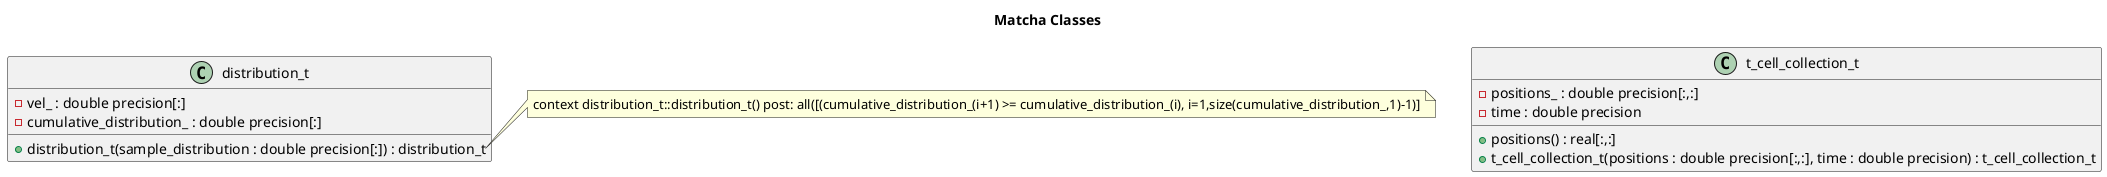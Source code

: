@startuml

Title "Matcha Classes"

class t_cell_collection_t{
  - positions_ : double precision[:,:]
  - time : double precision
  + positions() : real[:,:]
  + t_cell_collection_t(positions : double precision[:,:], time : double precision) : t_cell_collection_t
}

class distribution_t{
  - vel_ : double precision[:]
  - cumulative_distribution_ : double precision[:]
  + distribution_t(sample_distribution : double precision[:]) : distribution_t
}
note right of distribution_t::distribution_t
  context distribution_t::distribution_t() post: all([(cumulative_distribution_(i+1) >= cumulative_distribution_(i), i=1,size(cumulative_distribution_,1)-1)]
end note

@enduml
